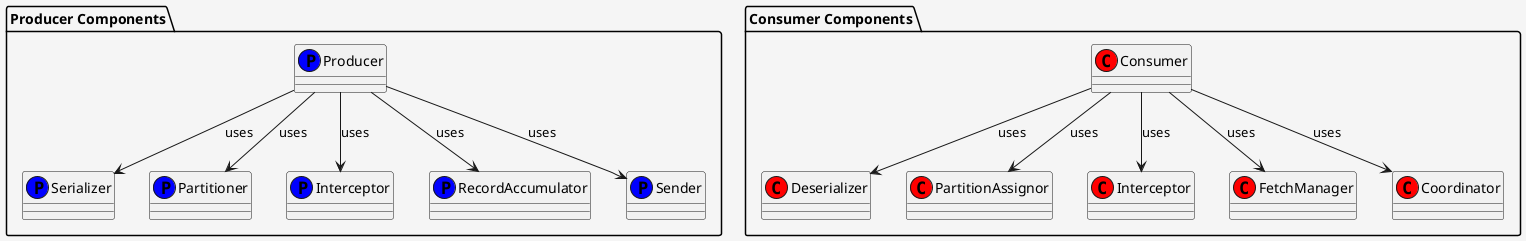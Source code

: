 @startuml
skinparam backgroundColor #F5F5F5

package "Producer Components" {
    class Serializer << (P,blue) >>
    class Partitioner << (P,blue) >>
    class Interceptor << (P,blue) >>
    class RecordAccumulator << (P,blue) >>
    class Sender << (P,blue) >>
    class Producer << (P,blue) >>
    
    Producer --> Serializer : uses
    Producer --> Partitioner : uses
    Producer --> Interceptor : uses
    Producer --> RecordAccumulator : uses
    Producer --> Sender : uses
}

package "Consumer Components" {
    class Deserializer << (C,red) >>
    class PartitionAssignor << (C,red) >>
    class Interceptor << (C,red) >>
    class FetchManager << (C,red) >>
    class Coordinator << (C,red) >>
    class Consumer << (C,red) >>
    
    Consumer --> Deserializer : uses
    Consumer --> PartitionAssignor : uses
    Consumer --> Interceptor : uses
    Consumer --> FetchManager : uses
    Consumer --> Coordinator : uses
}
@enduml
